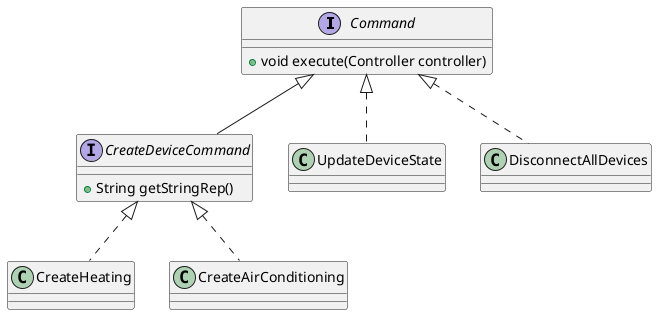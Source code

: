 @startuml

interface Command {
    + void execute(Controller controller)
}

interface CreateDeviceCommand extends Command {
    + String getStringRep()
}

class UpdateDeviceState implements Command {

}

class DisconnectAllDevices implements Command {

}

class CreateHeating implements CreateDeviceCommand {

}

class CreateAirConditioning implements CreateDeviceCommand {
    
}

@enduml
